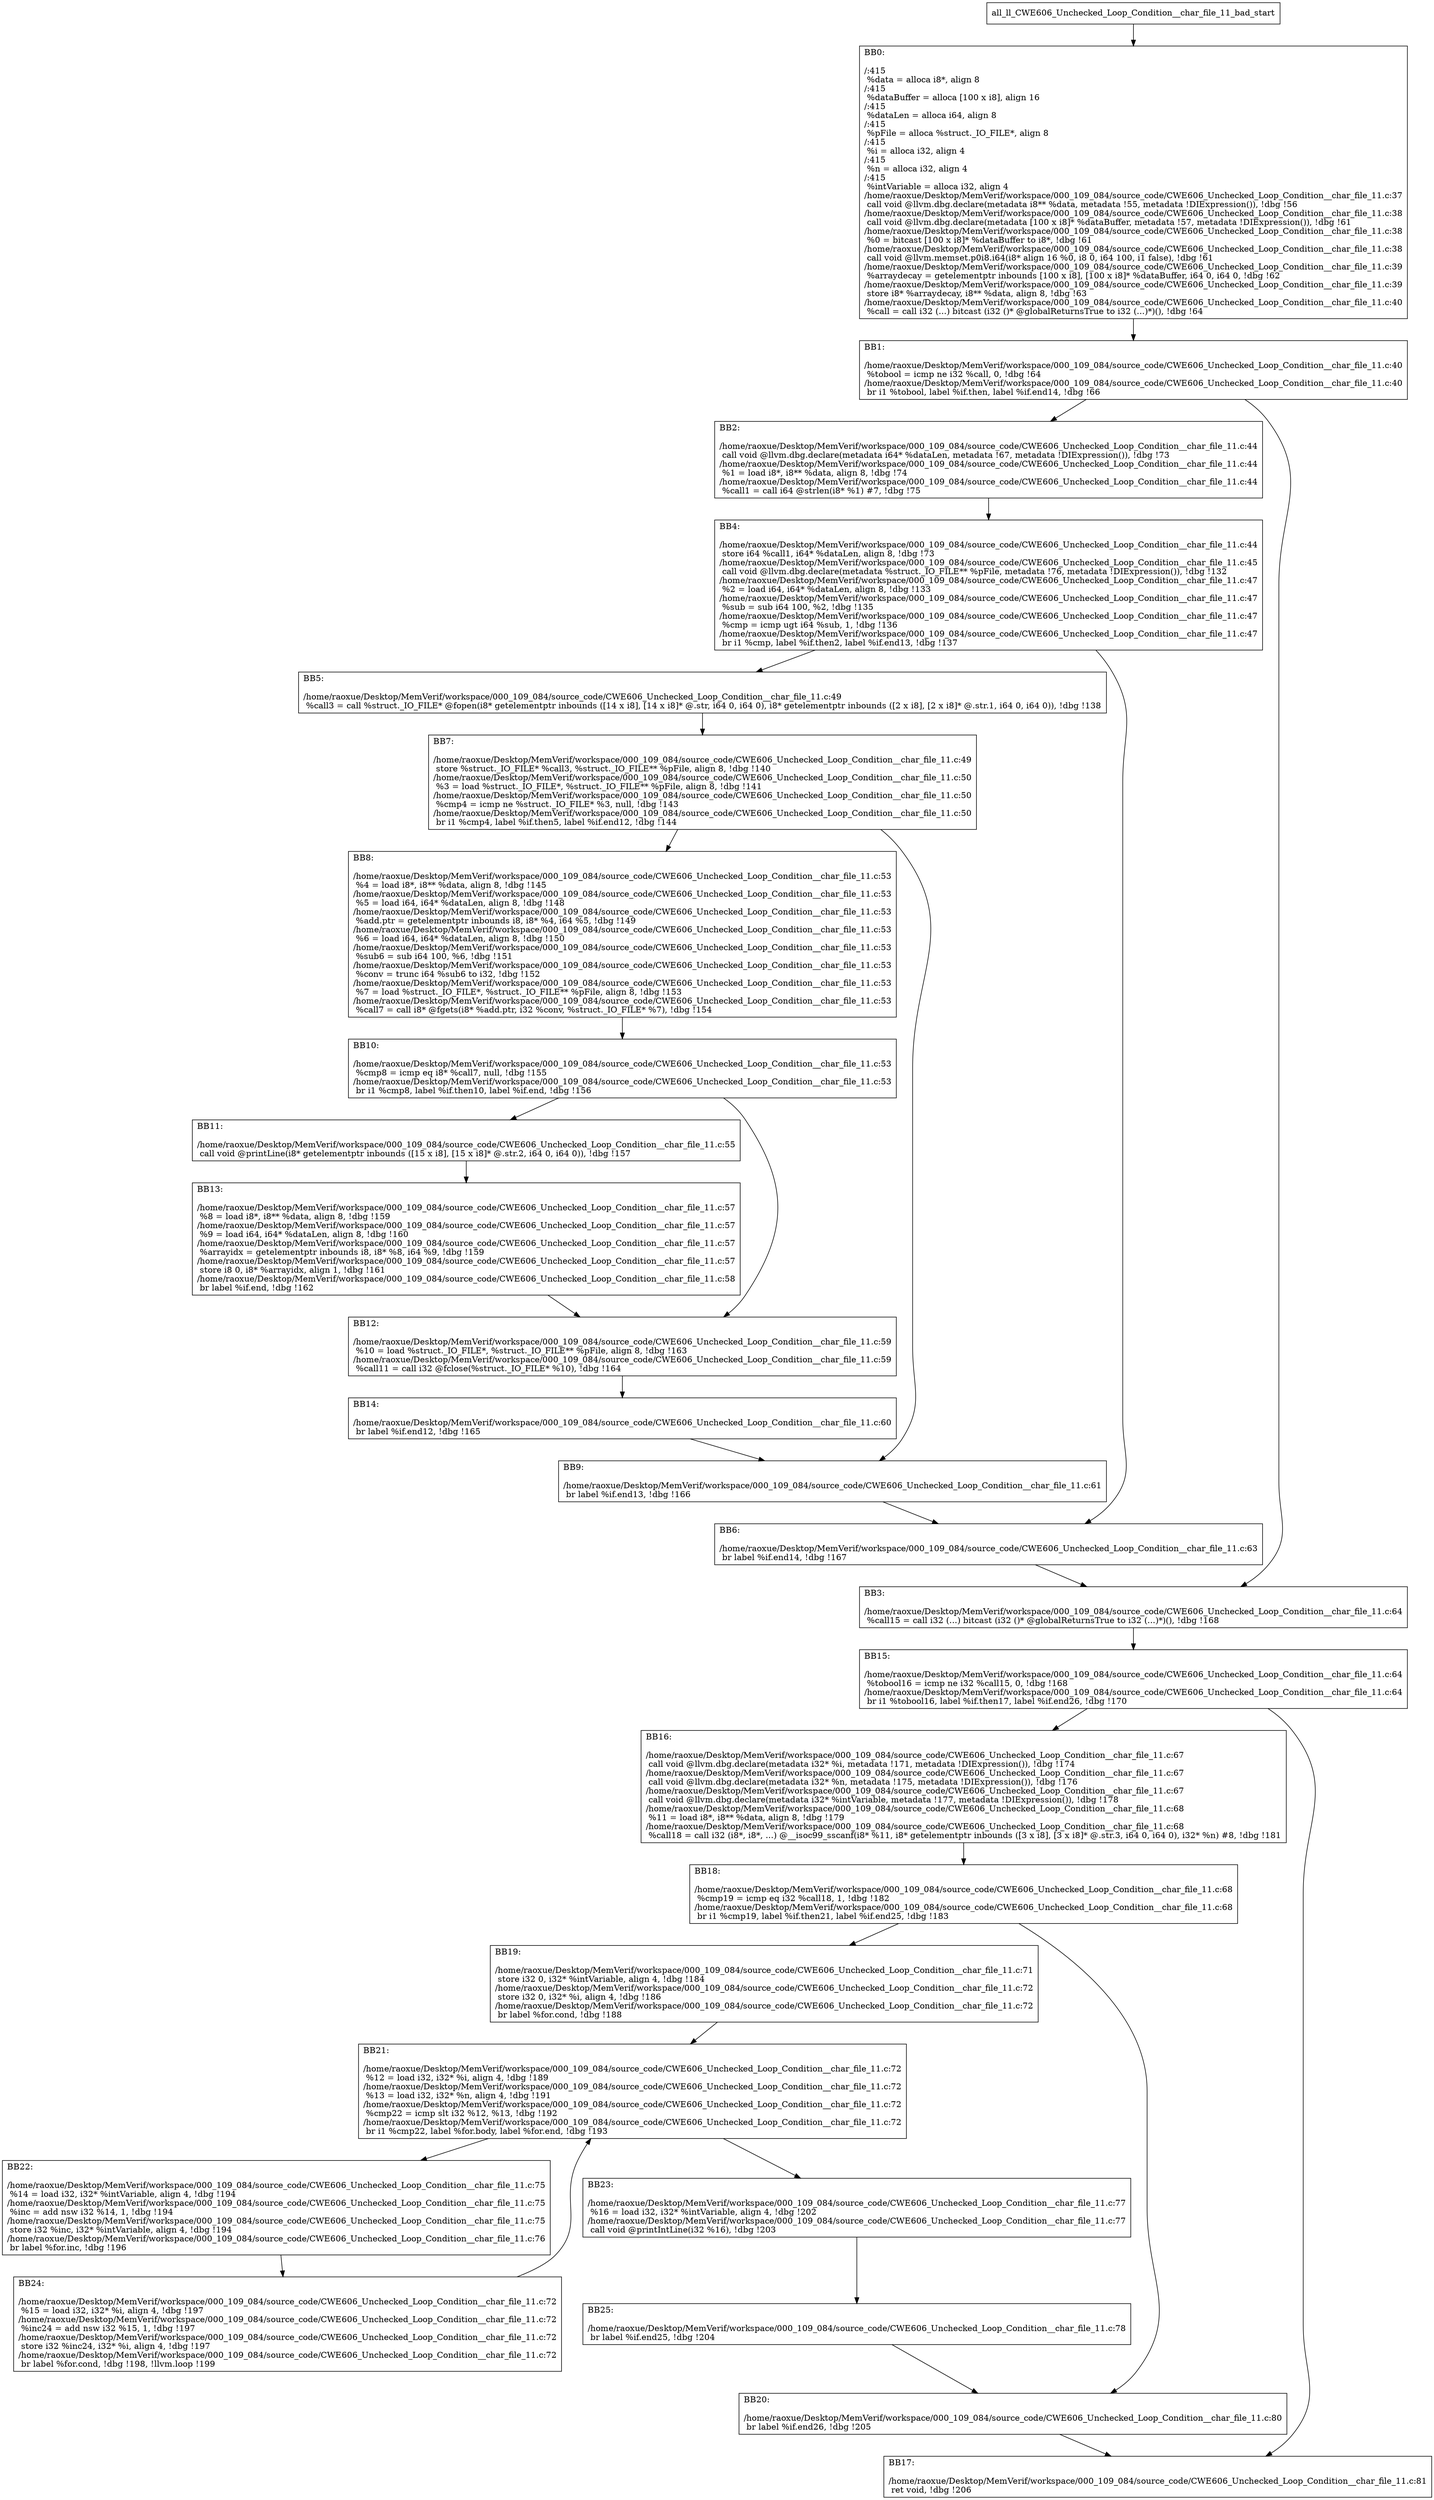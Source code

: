 digraph "CFG for'all_ll_CWE606_Unchecked_Loop_Condition__char_file_11_bad' function" {
	BBall_ll_CWE606_Unchecked_Loop_Condition__char_file_11_bad_start[shape=record,label="{all_ll_CWE606_Unchecked_Loop_Condition__char_file_11_bad_start}"];
	BBall_ll_CWE606_Unchecked_Loop_Condition__char_file_11_bad_start-> all_ll_CWE606_Unchecked_Loop_Condition__char_file_11_badBB0;
	all_ll_CWE606_Unchecked_Loop_Condition__char_file_11_badBB0 [shape=record, label="{BB0:\l\l/:415\l
  %data = alloca i8*, align 8\l
/:415\l
  %dataBuffer = alloca [100 x i8], align 16\l
/:415\l
  %dataLen = alloca i64, align 8\l
/:415\l
  %pFile = alloca %struct._IO_FILE*, align 8\l
/:415\l
  %i = alloca i32, align 4\l
/:415\l
  %n = alloca i32, align 4\l
/:415\l
  %intVariable = alloca i32, align 4\l
/home/raoxue/Desktop/MemVerif/workspace/000_109_084/source_code/CWE606_Unchecked_Loop_Condition__char_file_11.c:37\l
  call void @llvm.dbg.declare(metadata i8** %data, metadata !55, metadata !DIExpression()), !dbg !56\l
/home/raoxue/Desktop/MemVerif/workspace/000_109_084/source_code/CWE606_Unchecked_Loop_Condition__char_file_11.c:38\l
  call void @llvm.dbg.declare(metadata [100 x i8]* %dataBuffer, metadata !57, metadata !DIExpression()), !dbg !61\l
/home/raoxue/Desktop/MemVerif/workspace/000_109_084/source_code/CWE606_Unchecked_Loop_Condition__char_file_11.c:38\l
  %0 = bitcast [100 x i8]* %dataBuffer to i8*, !dbg !61\l
/home/raoxue/Desktop/MemVerif/workspace/000_109_084/source_code/CWE606_Unchecked_Loop_Condition__char_file_11.c:38\l
  call void @llvm.memset.p0i8.i64(i8* align 16 %0, i8 0, i64 100, i1 false), !dbg !61\l
/home/raoxue/Desktop/MemVerif/workspace/000_109_084/source_code/CWE606_Unchecked_Loop_Condition__char_file_11.c:39\l
  %arraydecay = getelementptr inbounds [100 x i8], [100 x i8]* %dataBuffer, i64 0, i64 0, !dbg !62\l
/home/raoxue/Desktop/MemVerif/workspace/000_109_084/source_code/CWE606_Unchecked_Loop_Condition__char_file_11.c:39\l
  store i8* %arraydecay, i8** %data, align 8, !dbg !63\l
/home/raoxue/Desktop/MemVerif/workspace/000_109_084/source_code/CWE606_Unchecked_Loop_Condition__char_file_11.c:40\l
  %call = call i32 (...) bitcast (i32 ()* @globalReturnsTrue to i32 (...)*)(), !dbg !64\l
}"];
	all_ll_CWE606_Unchecked_Loop_Condition__char_file_11_badBB0-> all_ll_CWE606_Unchecked_Loop_Condition__char_file_11_badBB1;
	all_ll_CWE606_Unchecked_Loop_Condition__char_file_11_badBB1 [shape=record, label="{BB1:\l\l/home/raoxue/Desktop/MemVerif/workspace/000_109_084/source_code/CWE606_Unchecked_Loop_Condition__char_file_11.c:40\l
  %tobool = icmp ne i32 %call, 0, !dbg !64\l
/home/raoxue/Desktop/MemVerif/workspace/000_109_084/source_code/CWE606_Unchecked_Loop_Condition__char_file_11.c:40\l
  br i1 %tobool, label %if.then, label %if.end14, !dbg !66\l
}"];
	all_ll_CWE606_Unchecked_Loop_Condition__char_file_11_badBB1-> all_ll_CWE606_Unchecked_Loop_Condition__char_file_11_badBB2;
	all_ll_CWE606_Unchecked_Loop_Condition__char_file_11_badBB1-> all_ll_CWE606_Unchecked_Loop_Condition__char_file_11_badBB3;
	all_ll_CWE606_Unchecked_Loop_Condition__char_file_11_badBB2 [shape=record, label="{BB2:\l\l/home/raoxue/Desktop/MemVerif/workspace/000_109_084/source_code/CWE606_Unchecked_Loop_Condition__char_file_11.c:44\l
  call void @llvm.dbg.declare(metadata i64* %dataLen, metadata !67, metadata !DIExpression()), !dbg !73\l
/home/raoxue/Desktop/MemVerif/workspace/000_109_084/source_code/CWE606_Unchecked_Loop_Condition__char_file_11.c:44\l
  %1 = load i8*, i8** %data, align 8, !dbg !74\l
/home/raoxue/Desktop/MemVerif/workspace/000_109_084/source_code/CWE606_Unchecked_Loop_Condition__char_file_11.c:44\l
  %call1 = call i64 @strlen(i8* %1) #7, !dbg !75\l
}"];
	all_ll_CWE606_Unchecked_Loop_Condition__char_file_11_badBB2-> all_ll_CWE606_Unchecked_Loop_Condition__char_file_11_badBB4;
	all_ll_CWE606_Unchecked_Loop_Condition__char_file_11_badBB4 [shape=record, label="{BB4:\l\l/home/raoxue/Desktop/MemVerif/workspace/000_109_084/source_code/CWE606_Unchecked_Loop_Condition__char_file_11.c:44\l
  store i64 %call1, i64* %dataLen, align 8, !dbg !73\l
/home/raoxue/Desktop/MemVerif/workspace/000_109_084/source_code/CWE606_Unchecked_Loop_Condition__char_file_11.c:45\l
  call void @llvm.dbg.declare(metadata %struct._IO_FILE** %pFile, metadata !76, metadata !DIExpression()), !dbg !132\l
/home/raoxue/Desktop/MemVerif/workspace/000_109_084/source_code/CWE606_Unchecked_Loop_Condition__char_file_11.c:47\l
  %2 = load i64, i64* %dataLen, align 8, !dbg !133\l
/home/raoxue/Desktop/MemVerif/workspace/000_109_084/source_code/CWE606_Unchecked_Loop_Condition__char_file_11.c:47\l
  %sub = sub i64 100, %2, !dbg !135\l
/home/raoxue/Desktop/MemVerif/workspace/000_109_084/source_code/CWE606_Unchecked_Loop_Condition__char_file_11.c:47\l
  %cmp = icmp ugt i64 %sub, 1, !dbg !136\l
/home/raoxue/Desktop/MemVerif/workspace/000_109_084/source_code/CWE606_Unchecked_Loop_Condition__char_file_11.c:47\l
  br i1 %cmp, label %if.then2, label %if.end13, !dbg !137\l
}"];
	all_ll_CWE606_Unchecked_Loop_Condition__char_file_11_badBB4-> all_ll_CWE606_Unchecked_Loop_Condition__char_file_11_badBB5;
	all_ll_CWE606_Unchecked_Loop_Condition__char_file_11_badBB4-> all_ll_CWE606_Unchecked_Loop_Condition__char_file_11_badBB6;
	all_ll_CWE606_Unchecked_Loop_Condition__char_file_11_badBB5 [shape=record, label="{BB5:\l\l/home/raoxue/Desktop/MemVerif/workspace/000_109_084/source_code/CWE606_Unchecked_Loop_Condition__char_file_11.c:49\l
  %call3 = call %struct._IO_FILE* @fopen(i8* getelementptr inbounds ([14 x i8], [14 x i8]* @.str, i64 0, i64 0), i8* getelementptr inbounds ([2 x i8], [2 x i8]* @.str.1, i64 0, i64 0)), !dbg !138\l
}"];
	all_ll_CWE606_Unchecked_Loop_Condition__char_file_11_badBB5-> all_ll_CWE606_Unchecked_Loop_Condition__char_file_11_badBB7;
	all_ll_CWE606_Unchecked_Loop_Condition__char_file_11_badBB7 [shape=record, label="{BB7:\l\l/home/raoxue/Desktop/MemVerif/workspace/000_109_084/source_code/CWE606_Unchecked_Loop_Condition__char_file_11.c:49\l
  store %struct._IO_FILE* %call3, %struct._IO_FILE** %pFile, align 8, !dbg !140\l
/home/raoxue/Desktop/MemVerif/workspace/000_109_084/source_code/CWE606_Unchecked_Loop_Condition__char_file_11.c:50\l
  %3 = load %struct._IO_FILE*, %struct._IO_FILE** %pFile, align 8, !dbg !141\l
/home/raoxue/Desktop/MemVerif/workspace/000_109_084/source_code/CWE606_Unchecked_Loop_Condition__char_file_11.c:50\l
  %cmp4 = icmp ne %struct._IO_FILE* %3, null, !dbg !143\l
/home/raoxue/Desktop/MemVerif/workspace/000_109_084/source_code/CWE606_Unchecked_Loop_Condition__char_file_11.c:50\l
  br i1 %cmp4, label %if.then5, label %if.end12, !dbg !144\l
}"];
	all_ll_CWE606_Unchecked_Loop_Condition__char_file_11_badBB7-> all_ll_CWE606_Unchecked_Loop_Condition__char_file_11_badBB8;
	all_ll_CWE606_Unchecked_Loop_Condition__char_file_11_badBB7-> all_ll_CWE606_Unchecked_Loop_Condition__char_file_11_badBB9;
	all_ll_CWE606_Unchecked_Loop_Condition__char_file_11_badBB8 [shape=record, label="{BB8:\l\l/home/raoxue/Desktop/MemVerif/workspace/000_109_084/source_code/CWE606_Unchecked_Loop_Condition__char_file_11.c:53\l
  %4 = load i8*, i8** %data, align 8, !dbg !145\l
/home/raoxue/Desktop/MemVerif/workspace/000_109_084/source_code/CWE606_Unchecked_Loop_Condition__char_file_11.c:53\l
  %5 = load i64, i64* %dataLen, align 8, !dbg !148\l
/home/raoxue/Desktop/MemVerif/workspace/000_109_084/source_code/CWE606_Unchecked_Loop_Condition__char_file_11.c:53\l
  %add.ptr = getelementptr inbounds i8, i8* %4, i64 %5, !dbg !149\l
/home/raoxue/Desktop/MemVerif/workspace/000_109_084/source_code/CWE606_Unchecked_Loop_Condition__char_file_11.c:53\l
  %6 = load i64, i64* %dataLen, align 8, !dbg !150\l
/home/raoxue/Desktop/MemVerif/workspace/000_109_084/source_code/CWE606_Unchecked_Loop_Condition__char_file_11.c:53\l
  %sub6 = sub i64 100, %6, !dbg !151\l
/home/raoxue/Desktop/MemVerif/workspace/000_109_084/source_code/CWE606_Unchecked_Loop_Condition__char_file_11.c:53\l
  %conv = trunc i64 %sub6 to i32, !dbg !152\l
/home/raoxue/Desktop/MemVerif/workspace/000_109_084/source_code/CWE606_Unchecked_Loop_Condition__char_file_11.c:53\l
  %7 = load %struct._IO_FILE*, %struct._IO_FILE** %pFile, align 8, !dbg !153\l
/home/raoxue/Desktop/MemVerif/workspace/000_109_084/source_code/CWE606_Unchecked_Loop_Condition__char_file_11.c:53\l
  %call7 = call i8* @fgets(i8* %add.ptr, i32 %conv, %struct._IO_FILE* %7), !dbg !154\l
}"];
	all_ll_CWE606_Unchecked_Loop_Condition__char_file_11_badBB8-> all_ll_CWE606_Unchecked_Loop_Condition__char_file_11_badBB10;
	all_ll_CWE606_Unchecked_Loop_Condition__char_file_11_badBB10 [shape=record, label="{BB10:\l\l/home/raoxue/Desktop/MemVerif/workspace/000_109_084/source_code/CWE606_Unchecked_Loop_Condition__char_file_11.c:53\l
  %cmp8 = icmp eq i8* %call7, null, !dbg !155\l
/home/raoxue/Desktop/MemVerif/workspace/000_109_084/source_code/CWE606_Unchecked_Loop_Condition__char_file_11.c:53\l
  br i1 %cmp8, label %if.then10, label %if.end, !dbg !156\l
}"];
	all_ll_CWE606_Unchecked_Loop_Condition__char_file_11_badBB10-> all_ll_CWE606_Unchecked_Loop_Condition__char_file_11_badBB11;
	all_ll_CWE606_Unchecked_Loop_Condition__char_file_11_badBB10-> all_ll_CWE606_Unchecked_Loop_Condition__char_file_11_badBB12;
	all_ll_CWE606_Unchecked_Loop_Condition__char_file_11_badBB11 [shape=record, label="{BB11:\l\l/home/raoxue/Desktop/MemVerif/workspace/000_109_084/source_code/CWE606_Unchecked_Loop_Condition__char_file_11.c:55\l
  call void @printLine(i8* getelementptr inbounds ([15 x i8], [15 x i8]* @.str.2, i64 0, i64 0)), !dbg !157\l
}"];
	all_ll_CWE606_Unchecked_Loop_Condition__char_file_11_badBB11-> all_ll_CWE606_Unchecked_Loop_Condition__char_file_11_badBB13;
	all_ll_CWE606_Unchecked_Loop_Condition__char_file_11_badBB13 [shape=record, label="{BB13:\l\l/home/raoxue/Desktop/MemVerif/workspace/000_109_084/source_code/CWE606_Unchecked_Loop_Condition__char_file_11.c:57\l
  %8 = load i8*, i8** %data, align 8, !dbg !159\l
/home/raoxue/Desktop/MemVerif/workspace/000_109_084/source_code/CWE606_Unchecked_Loop_Condition__char_file_11.c:57\l
  %9 = load i64, i64* %dataLen, align 8, !dbg !160\l
/home/raoxue/Desktop/MemVerif/workspace/000_109_084/source_code/CWE606_Unchecked_Loop_Condition__char_file_11.c:57\l
  %arrayidx = getelementptr inbounds i8, i8* %8, i64 %9, !dbg !159\l
/home/raoxue/Desktop/MemVerif/workspace/000_109_084/source_code/CWE606_Unchecked_Loop_Condition__char_file_11.c:57\l
  store i8 0, i8* %arrayidx, align 1, !dbg !161\l
/home/raoxue/Desktop/MemVerif/workspace/000_109_084/source_code/CWE606_Unchecked_Loop_Condition__char_file_11.c:58\l
  br label %if.end, !dbg !162\l
}"];
	all_ll_CWE606_Unchecked_Loop_Condition__char_file_11_badBB13-> all_ll_CWE606_Unchecked_Loop_Condition__char_file_11_badBB12;
	all_ll_CWE606_Unchecked_Loop_Condition__char_file_11_badBB12 [shape=record, label="{BB12:\l\l/home/raoxue/Desktop/MemVerif/workspace/000_109_084/source_code/CWE606_Unchecked_Loop_Condition__char_file_11.c:59\l
  %10 = load %struct._IO_FILE*, %struct._IO_FILE** %pFile, align 8, !dbg !163\l
/home/raoxue/Desktop/MemVerif/workspace/000_109_084/source_code/CWE606_Unchecked_Loop_Condition__char_file_11.c:59\l
  %call11 = call i32 @fclose(%struct._IO_FILE* %10), !dbg !164\l
}"];
	all_ll_CWE606_Unchecked_Loop_Condition__char_file_11_badBB12-> all_ll_CWE606_Unchecked_Loop_Condition__char_file_11_badBB14;
	all_ll_CWE606_Unchecked_Loop_Condition__char_file_11_badBB14 [shape=record, label="{BB14:\l\l/home/raoxue/Desktop/MemVerif/workspace/000_109_084/source_code/CWE606_Unchecked_Loop_Condition__char_file_11.c:60\l
  br label %if.end12, !dbg !165\l
}"];
	all_ll_CWE606_Unchecked_Loop_Condition__char_file_11_badBB14-> all_ll_CWE606_Unchecked_Loop_Condition__char_file_11_badBB9;
	all_ll_CWE606_Unchecked_Loop_Condition__char_file_11_badBB9 [shape=record, label="{BB9:\l\l/home/raoxue/Desktop/MemVerif/workspace/000_109_084/source_code/CWE606_Unchecked_Loop_Condition__char_file_11.c:61\l
  br label %if.end13, !dbg !166\l
}"];
	all_ll_CWE606_Unchecked_Loop_Condition__char_file_11_badBB9-> all_ll_CWE606_Unchecked_Loop_Condition__char_file_11_badBB6;
	all_ll_CWE606_Unchecked_Loop_Condition__char_file_11_badBB6 [shape=record, label="{BB6:\l\l/home/raoxue/Desktop/MemVerif/workspace/000_109_084/source_code/CWE606_Unchecked_Loop_Condition__char_file_11.c:63\l
  br label %if.end14, !dbg !167\l
}"];
	all_ll_CWE606_Unchecked_Loop_Condition__char_file_11_badBB6-> all_ll_CWE606_Unchecked_Loop_Condition__char_file_11_badBB3;
	all_ll_CWE606_Unchecked_Loop_Condition__char_file_11_badBB3 [shape=record, label="{BB3:\l\l/home/raoxue/Desktop/MemVerif/workspace/000_109_084/source_code/CWE606_Unchecked_Loop_Condition__char_file_11.c:64\l
  %call15 = call i32 (...) bitcast (i32 ()* @globalReturnsTrue to i32 (...)*)(), !dbg !168\l
}"];
	all_ll_CWE606_Unchecked_Loop_Condition__char_file_11_badBB3-> all_ll_CWE606_Unchecked_Loop_Condition__char_file_11_badBB15;
	all_ll_CWE606_Unchecked_Loop_Condition__char_file_11_badBB15 [shape=record, label="{BB15:\l\l/home/raoxue/Desktop/MemVerif/workspace/000_109_084/source_code/CWE606_Unchecked_Loop_Condition__char_file_11.c:64\l
  %tobool16 = icmp ne i32 %call15, 0, !dbg !168\l
/home/raoxue/Desktop/MemVerif/workspace/000_109_084/source_code/CWE606_Unchecked_Loop_Condition__char_file_11.c:64\l
  br i1 %tobool16, label %if.then17, label %if.end26, !dbg !170\l
}"];
	all_ll_CWE606_Unchecked_Loop_Condition__char_file_11_badBB15-> all_ll_CWE606_Unchecked_Loop_Condition__char_file_11_badBB16;
	all_ll_CWE606_Unchecked_Loop_Condition__char_file_11_badBB15-> all_ll_CWE606_Unchecked_Loop_Condition__char_file_11_badBB17;
	all_ll_CWE606_Unchecked_Loop_Condition__char_file_11_badBB16 [shape=record, label="{BB16:\l\l/home/raoxue/Desktop/MemVerif/workspace/000_109_084/source_code/CWE606_Unchecked_Loop_Condition__char_file_11.c:67\l
  call void @llvm.dbg.declare(metadata i32* %i, metadata !171, metadata !DIExpression()), !dbg !174\l
/home/raoxue/Desktop/MemVerif/workspace/000_109_084/source_code/CWE606_Unchecked_Loop_Condition__char_file_11.c:67\l
  call void @llvm.dbg.declare(metadata i32* %n, metadata !175, metadata !DIExpression()), !dbg !176\l
/home/raoxue/Desktop/MemVerif/workspace/000_109_084/source_code/CWE606_Unchecked_Loop_Condition__char_file_11.c:67\l
  call void @llvm.dbg.declare(metadata i32* %intVariable, metadata !177, metadata !DIExpression()), !dbg !178\l
/home/raoxue/Desktop/MemVerif/workspace/000_109_084/source_code/CWE606_Unchecked_Loop_Condition__char_file_11.c:68\l
  %11 = load i8*, i8** %data, align 8, !dbg !179\l
/home/raoxue/Desktop/MemVerif/workspace/000_109_084/source_code/CWE606_Unchecked_Loop_Condition__char_file_11.c:68\l
  %call18 = call i32 (i8*, i8*, ...) @__isoc99_sscanf(i8* %11, i8* getelementptr inbounds ([3 x i8], [3 x i8]* @.str.3, i64 0, i64 0), i32* %n) #8, !dbg !181\l
}"];
	all_ll_CWE606_Unchecked_Loop_Condition__char_file_11_badBB16-> all_ll_CWE606_Unchecked_Loop_Condition__char_file_11_badBB18;
	all_ll_CWE606_Unchecked_Loop_Condition__char_file_11_badBB18 [shape=record, label="{BB18:\l\l/home/raoxue/Desktop/MemVerif/workspace/000_109_084/source_code/CWE606_Unchecked_Loop_Condition__char_file_11.c:68\l
  %cmp19 = icmp eq i32 %call18, 1, !dbg !182\l
/home/raoxue/Desktop/MemVerif/workspace/000_109_084/source_code/CWE606_Unchecked_Loop_Condition__char_file_11.c:68\l
  br i1 %cmp19, label %if.then21, label %if.end25, !dbg !183\l
}"];
	all_ll_CWE606_Unchecked_Loop_Condition__char_file_11_badBB18-> all_ll_CWE606_Unchecked_Loop_Condition__char_file_11_badBB19;
	all_ll_CWE606_Unchecked_Loop_Condition__char_file_11_badBB18-> all_ll_CWE606_Unchecked_Loop_Condition__char_file_11_badBB20;
	all_ll_CWE606_Unchecked_Loop_Condition__char_file_11_badBB19 [shape=record, label="{BB19:\l\l/home/raoxue/Desktop/MemVerif/workspace/000_109_084/source_code/CWE606_Unchecked_Loop_Condition__char_file_11.c:71\l
  store i32 0, i32* %intVariable, align 4, !dbg !184\l
/home/raoxue/Desktop/MemVerif/workspace/000_109_084/source_code/CWE606_Unchecked_Loop_Condition__char_file_11.c:72\l
  store i32 0, i32* %i, align 4, !dbg !186\l
/home/raoxue/Desktop/MemVerif/workspace/000_109_084/source_code/CWE606_Unchecked_Loop_Condition__char_file_11.c:72\l
  br label %for.cond, !dbg !188\l
}"];
	all_ll_CWE606_Unchecked_Loop_Condition__char_file_11_badBB19-> all_ll_CWE606_Unchecked_Loop_Condition__char_file_11_badBB21;
	all_ll_CWE606_Unchecked_Loop_Condition__char_file_11_badBB21 [shape=record, label="{BB21:\l\l/home/raoxue/Desktop/MemVerif/workspace/000_109_084/source_code/CWE606_Unchecked_Loop_Condition__char_file_11.c:72\l
  %12 = load i32, i32* %i, align 4, !dbg !189\l
/home/raoxue/Desktop/MemVerif/workspace/000_109_084/source_code/CWE606_Unchecked_Loop_Condition__char_file_11.c:72\l
  %13 = load i32, i32* %n, align 4, !dbg !191\l
/home/raoxue/Desktop/MemVerif/workspace/000_109_084/source_code/CWE606_Unchecked_Loop_Condition__char_file_11.c:72\l
  %cmp22 = icmp slt i32 %12, %13, !dbg !192\l
/home/raoxue/Desktop/MemVerif/workspace/000_109_084/source_code/CWE606_Unchecked_Loop_Condition__char_file_11.c:72\l
  br i1 %cmp22, label %for.body, label %for.end, !dbg !193\l
}"];
	all_ll_CWE606_Unchecked_Loop_Condition__char_file_11_badBB21-> all_ll_CWE606_Unchecked_Loop_Condition__char_file_11_badBB22;
	all_ll_CWE606_Unchecked_Loop_Condition__char_file_11_badBB21-> all_ll_CWE606_Unchecked_Loop_Condition__char_file_11_badBB23;
	all_ll_CWE606_Unchecked_Loop_Condition__char_file_11_badBB22 [shape=record, label="{BB22:\l\l/home/raoxue/Desktop/MemVerif/workspace/000_109_084/source_code/CWE606_Unchecked_Loop_Condition__char_file_11.c:75\l
  %14 = load i32, i32* %intVariable, align 4, !dbg !194\l
/home/raoxue/Desktop/MemVerif/workspace/000_109_084/source_code/CWE606_Unchecked_Loop_Condition__char_file_11.c:75\l
  %inc = add nsw i32 %14, 1, !dbg !194\l
/home/raoxue/Desktop/MemVerif/workspace/000_109_084/source_code/CWE606_Unchecked_Loop_Condition__char_file_11.c:75\l
  store i32 %inc, i32* %intVariable, align 4, !dbg !194\l
/home/raoxue/Desktop/MemVerif/workspace/000_109_084/source_code/CWE606_Unchecked_Loop_Condition__char_file_11.c:76\l
  br label %for.inc, !dbg !196\l
}"];
	all_ll_CWE606_Unchecked_Loop_Condition__char_file_11_badBB22-> all_ll_CWE606_Unchecked_Loop_Condition__char_file_11_badBB24;
	all_ll_CWE606_Unchecked_Loop_Condition__char_file_11_badBB24 [shape=record, label="{BB24:\l\l/home/raoxue/Desktop/MemVerif/workspace/000_109_084/source_code/CWE606_Unchecked_Loop_Condition__char_file_11.c:72\l
  %15 = load i32, i32* %i, align 4, !dbg !197\l
/home/raoxue/Desktop/MemVerif/workspace/000_109_084/source_code/CWE606_Unchecked_Loop_Condition__char_file_11.c:72\l
  %inc24 = add nsw i32 %15, 1, !dbg !197\l
/home/raoxue/Desktop/MemVerif/workspace/000_109_084/source_code/CWE606_Unchecked_Loop_Condition__char_file_11.c:72\l
  store i32 %inc24, i32* %i, align 4, !dbg !197\l
/home/raoxue/Desktop/MemVerif/workspace/000_109_084/source_code/CWE606_Unchecked_Loop_Condition__char_file_11.c:72\l
  br label %for.cond, !dbg !198, !llvm.loop !199\l
}"];
	all_ll_CWE606_Unchecked_Loop_Condition__char_file_11_badBB24-> all_ll_CWE606_Unchecked_Loop_Condition__char_file_11_badBB21;
	all_ll_CWE606_Unchecked_Loop_Condition__char_file_11_badBB23 [shape=record, label="{BB23:\l\l/home/raoxue/Desktop/MemVerif/workspace/000_109_084/source_code/CWE606_Unchecked_Loop_Condition__char_file_11.c:77\l
  %16 = load i32, i32* %intVariable, align 4, !dbg !202\l
/home/raoxue/Desktop/MemVerif/workspace/000_109_084/source_code/CWE606_Unchecked_Loop_Condition__char_file_11.c:77\l
  call void @printIntLine(i32 %16), !dbg !203\l
}"];
	all_ll_CWE606_Unchecked_Loop_Condition__char_file_11_badBB23-> all_ll_CWE606_Unchecked_Loop_Condition__char_file_11_badBB25;
	all_ll_CWE606_Unchecked_Loop_Condition__char_file_11_badBB25 [shape=record, label="{BB25:\l\l/home/raoxue/Desktop/MemVerif/workspace/000_109_084/source_code/CWE606_Unchecked_Loop_Condition__char_file_11.c:78\l
  br label %if.end25, !dbg !204\l
}"];
	all_ll_CWE606_Unchecked_Loop_Condition__char_file_11_badBB25-> all_ll_CWE606_Unchecked_Loop_Condition__char_file_11_badBB20;
	all_ll_CWE606_Unchecked_Loop_Condition__char_file_11_badBB20 [shape=record, label="{BB20:\l\l/home/raoxue/Desktop/MemVerif/workspace/000_109_084/source_code/CWE606_Unchecked_Loop_Condition__char_file_11.c:80\l
  br label %if.end26, !dbg !205\l
}"];
	all_ll_CWE606_Unchecked_Loop_Condition__char_file_11_badBB20-> all_ll_CWE606_Unchecked_Loop_Condition__char_file_11_badBB17;
	all_ll_CWE606_Unchecked_Loop_Condition__char_file_11_badBB17 [shape=record, label="{BB17:\l\l/home/raoxue/Desktop/MemVerif/workspace/000_109_084/source_code/CWE606_Unchecked_Loop_Condition__char_file_11.c:81\l
  ret void, !dbg !206\l
}"];
}
